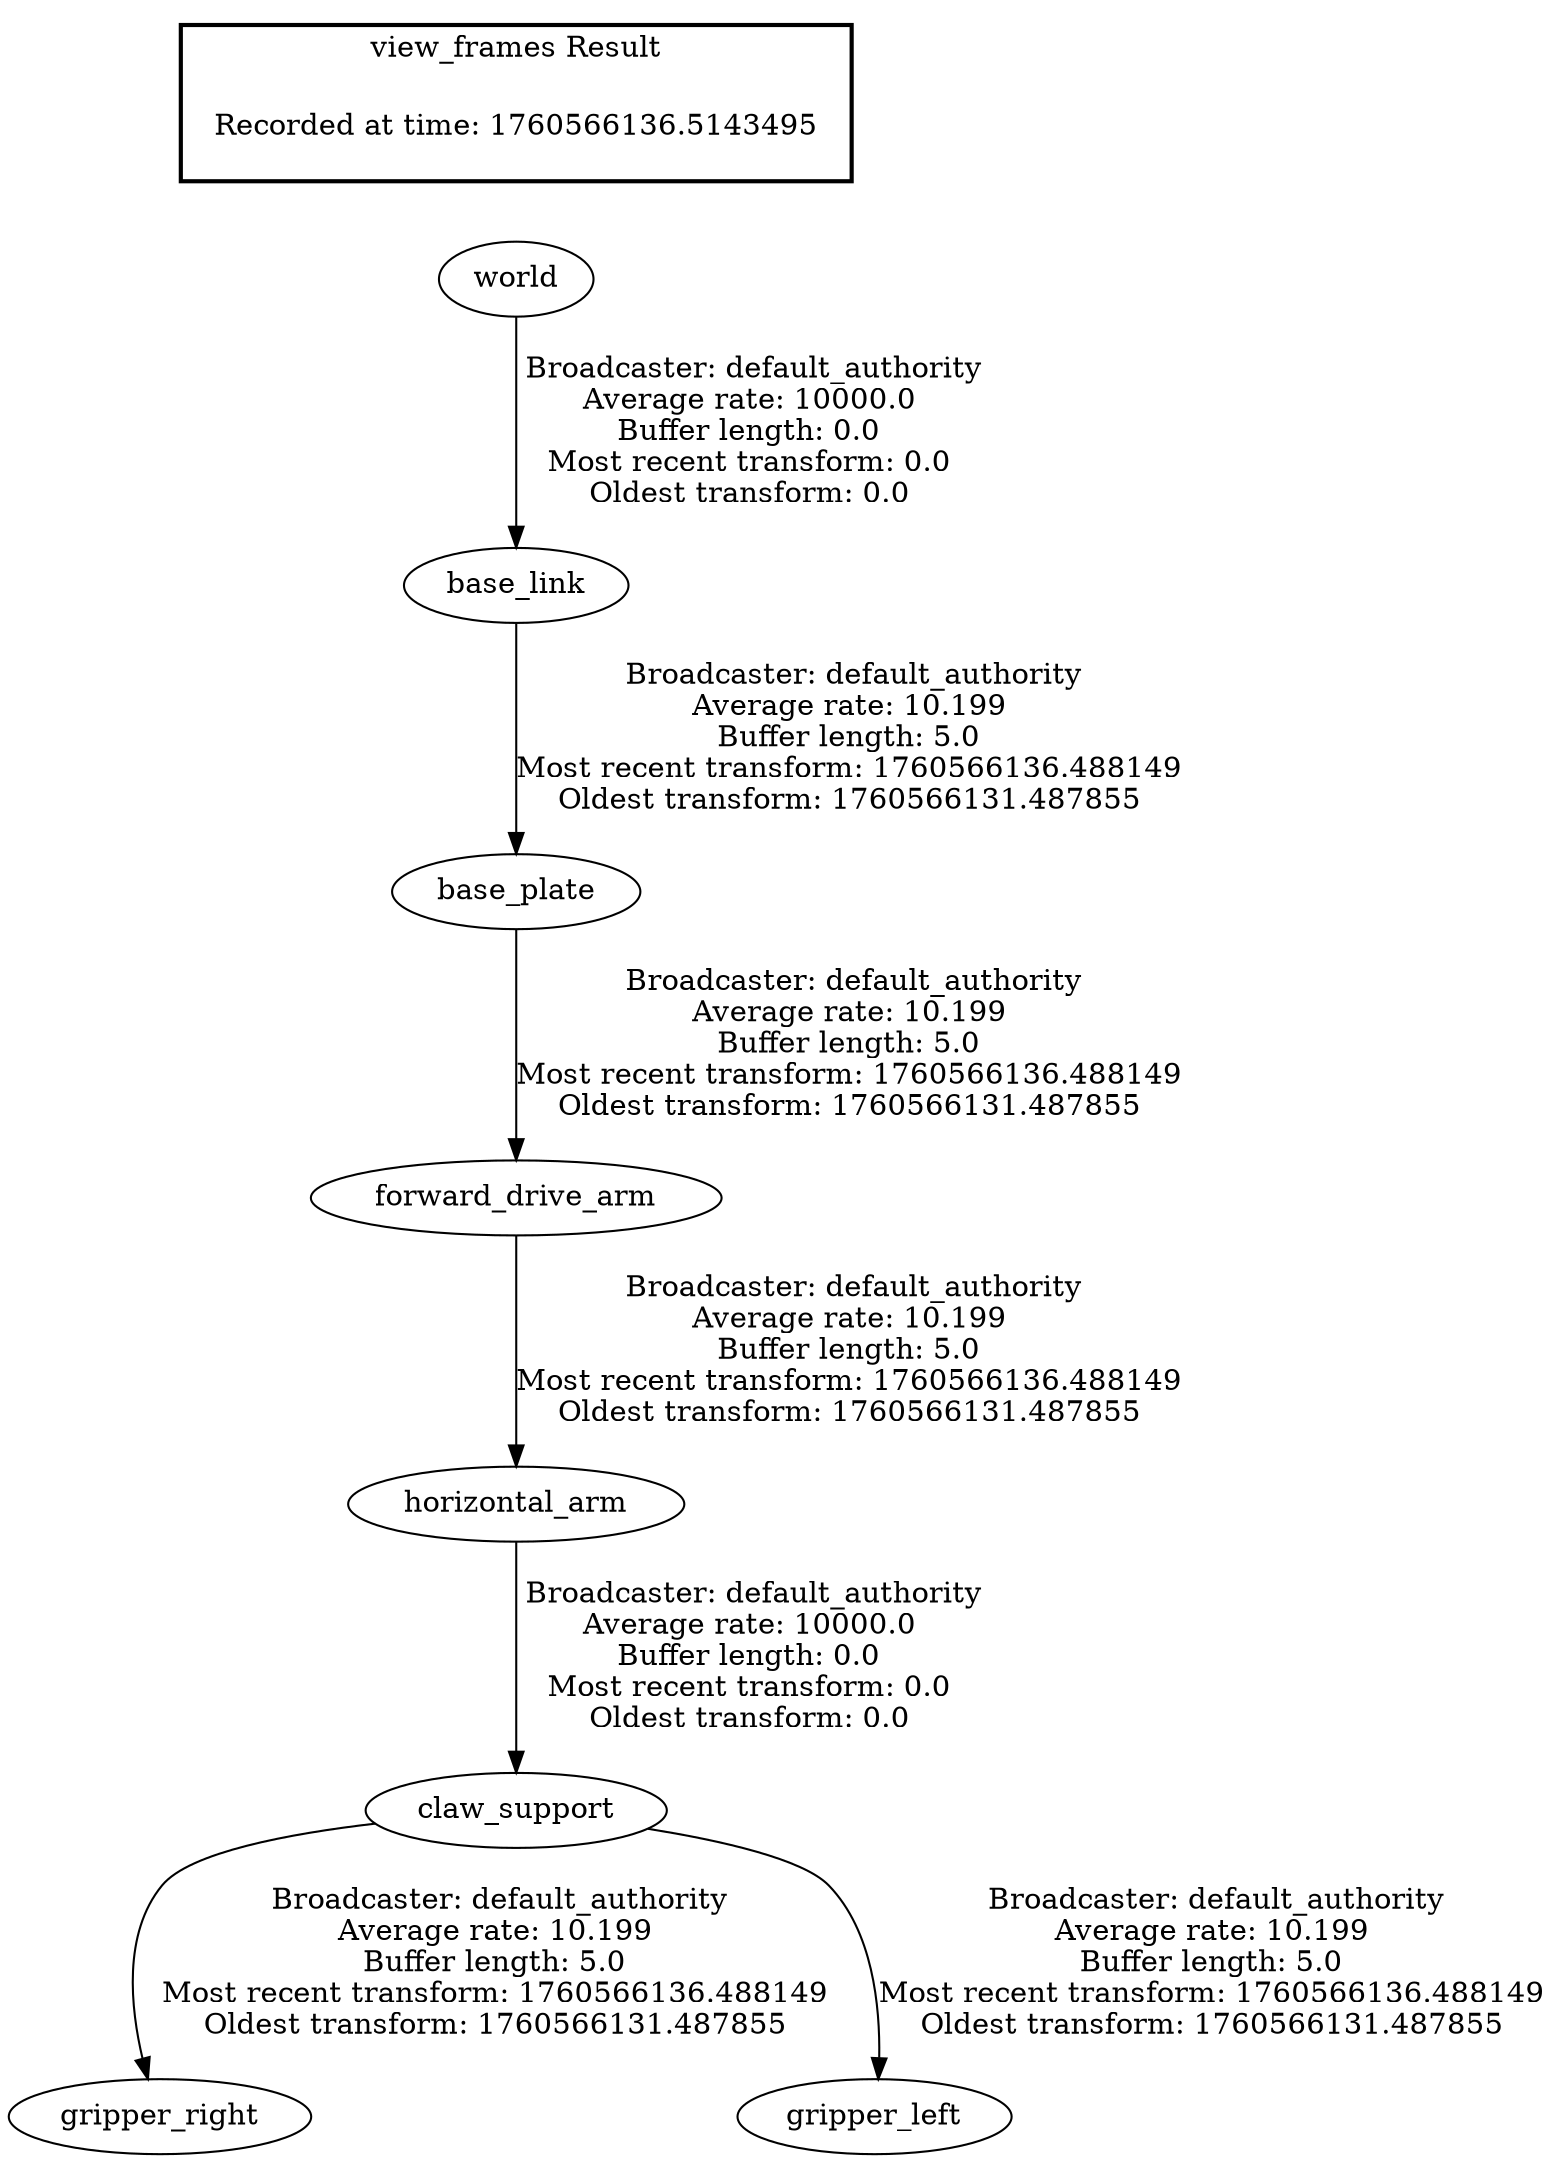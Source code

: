 digraph G {
"base_link" -> "base_plate"[label=" Broadcaster: default_authority\nAverage rate: 10.199\nBuffer length: 5.0\nMost recent transform: 1760566136.488149\nOldest transform: 1760566131.487855\n"];
"world" -> "base_link"[label=" Broadcaster: default_authority\nAverage rate: 10000.0\nBuffer length: 0.0\nMost recent transform: 0.0\nOldest transform: 0.0\n"];
"base_plate" -> "forward_drive_arm"[label=" Broadcaster: default_authority\nAverage rate: 10.199\nBuffer length: 5.0\nMost recent transform: 1760566136.488149\nOldest transform: 1760566131.487855\n"];
"forward_drive_arm" -> "horizontal_arm"[label=" Broadcaster: default_authority\nAverage rate: 10.199\nBuffer length: 5.0\nMost recent transform: 1760566136.488149\nOldest transform: 1760566131.487855\n"];
"claw_support" -> "gripper_right"[label=" Broadcaster: default_authority\nAverage rate: 10.199\nBuffer length: 5.0\nMost recent transform: 1760566136.488149\nOldest transform: 1760566131.487855\n"];
"horizontal_arm" -> "claw_support"[label=" Broadcaster: default_authority\nAverage rate: 10000.0\nBuffer length: 0.0\nMost recent transform: 0.0\nOldest transform: 0.0\n"];
"claw_support" -> "gripper_left"[label=" Broadcaster: default_authority\nAverage rate: 10.199\nBuffer length: 5.0\nMost recent transform: 1760566136.488149\nOldest transform: 1760566131.487855\n"];
edge [style=invis];
 subgraph cluster_legend { style=bold; color=black; label ="view_frames Result";
"Recorded at time: 1760566136.5143495"[ shape=plaintext ] ;
}->"world";
}